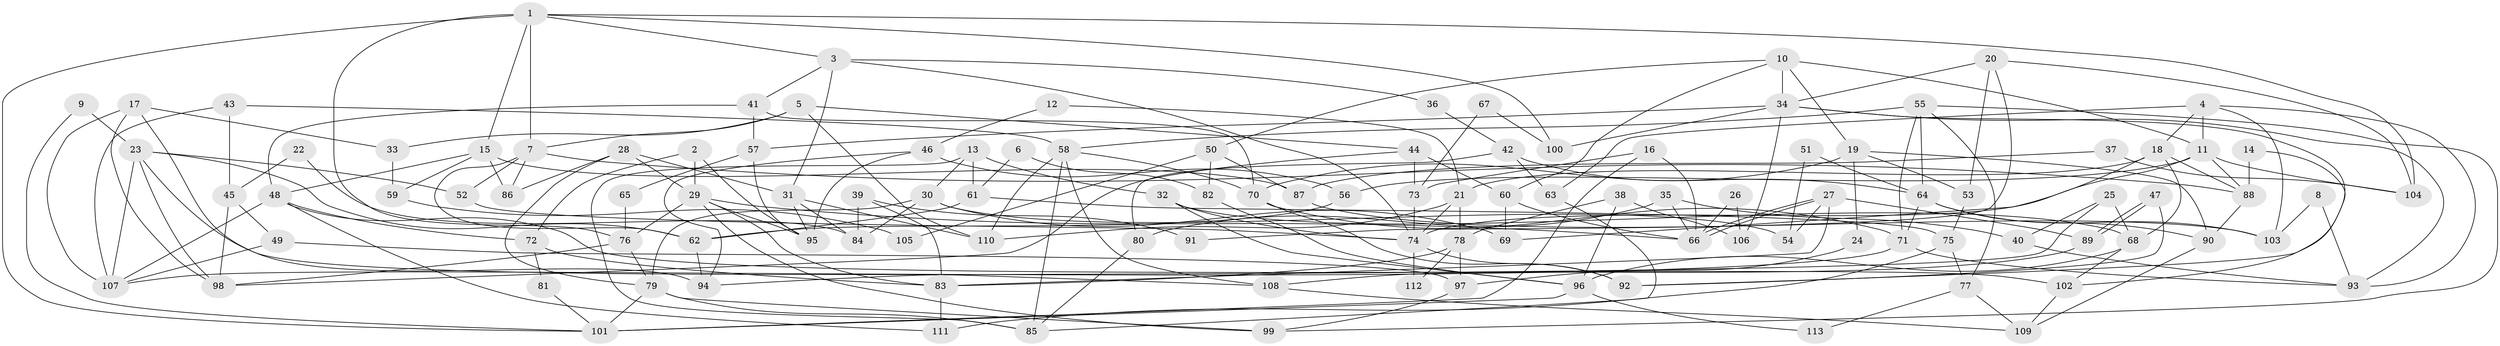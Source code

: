 // Generated by graph-tools (version 1.1) at 2025/36/03/09/25 02:36:23]
// undirected, 113 vertices, 226 edges
graph export_dot {
graph [start="1"]
  node [color=gray90,style=filled];
  1;
  2;
  3;
  4;
  5;
  6;
  7;
  8;
  9;
  10;
  11;
  12;
  13;
  14;
  15;
  16;
  17;
  18;
  19;
  20;
  21;
  22;
  23;
  24;
  25;
  26;
  27;
  28;
  29;
  30;
  31;
  32;
  33;
  34;
  35;
  36;
  37;
  38;
  39;
  40;
  41;
  42;
  43;
  44;
  45;
  46;
  47;
  48;
  49;
  50;
  51;
  52;
  53;
  54;
  55;
  56;
  57;
  58;
  59;
  60;
  61;
  62;
  63;
  64;
  65;
  66;
  67;
  68;
  69;
  70;
  71;
  72;
  73;
  74;
  75;
  76;
  77;
  78;
  79;
  80;
  81;
  82;
  83;
  84;
  85;
  86;
  87;
  88;
  89;
  90;
  91;
  92;
  93;
  94;
  95;
  96;
  97;
  98;
  99;
  100;
  101;
  102;
  103;
  104;
  105;
  106;
  107;
  108;
  109;
  110;
  111;
  112;
  113;
  1 -- 15;
  1 -- 3;
  1 -- 7;
  1 -- 76;
  1 -- 100;
  1 -- 101;
  1 -- 104;
  2 -- 95;
  2 -- 29;
  2 -- 72;
  3 -- 31;
  3 -- 74;
  3 -- 36;
  3 -- 41;
  4 -- 93;
  4 -- 11;
  4 -- 18;
  4 -- 63;
  4 -- 103;
  5 -- 7;
  5 -- 44;
  5 -- 33;
  5 -- 110;
  6 -- 61;
  6 -- 82;
  7 -- 52;
  7 -- 62;
  7 -- 86;
  7 -- 88;
  8 -- 93;
  8 -- 103;
  9 -- 23;
  9 -- 101;
  10 -- 19;
  10 -- 34;
  10 -- 11;
  10 -- 50;
  10 -- 60;
  11 -- 88;
  11 -- 56;
  11 -- 74;
  11 -- 104;
  12 -- 46;
  12 -- 21;
  13 -- 30;
  13 -- 32;
  13 -- 61;
  13 -- 85;
  14 -- 102;
  14 -- 88;
  15 -- 86;
  15 -- 48;
  15 -- 59;
  15 -- 87;
  16 -- 101;
  16 -- 66;
  16 -- 73;
  17 -- 107;
  17 -- 98;
  17 -- 33;
  17 -- 94;
  18 -- 68;
  18 -- 21;
  18 -- 69;
  18 -- 88;
  19 -- 53;
  19 -- 90;
  19 -- 24;
  19 -- 70;
  20 -- 104;
  20 -- 34;
  20 -- 53;
  20 -- 91;
  21 -- 110;
  21 -- 74;
  21 -- 78;
  22 -- 84;
  22 -- 45;
  23 -- 98;
  23 -- 108;
  23 -- 52;
  23 -- 62;
  23 -- 107;
  24 -- 97;
  25 -- 94;
  25 -- 68;
  25 -- 40;
  26 -- 66;
  26 -- 106;
  27 -- 83;
  27 -- 66;
  27 -- 66;
  27 -- 54;
  27 -- 89;
  28 -- 79;
  28 -- 29;
  28 -- 31;
  28 -- 86;
  29 -- 99;
  29 -- 95;
  29 -- 66;
  29 -- 76;
  29 -- 83;
  30 -- 79;
  30 -- 69;
  30 -- 54;
  30 -- 84;
  31 -- 110;
  31 -- 84;
  31 -- 95;
  32 -- 74;
  32 -- 96;
  32 -- 68;
  33 -- 59;
  34 -- 57;
  34 -- 92;
  34 -- 93;
  34 -- 100;
  34 -- 106;
  35 -- 80;
  35 -- 66;
  35 -- 40;
  36 -- 42;
  37 -- 104;
  37 -- 87;
  38 -- 96;
  38 -- 78;
  38 -- 106;
  39 -- 83;
  39 -- 84;
  39 -- 91;
  40 -- 93;
  41 -- 48;
  41 -- 57;
  41 -- 70;
  42 -- 63;
  42 -- 64;
  42 -- 80;
  43 -- 107;
  43 -- 58;
  43 -- 45;
  44 -- 60;
  44 -- 73;
  44 -- 98;
  45 -- 98;
  45 -- 49;
  46 -- 94;
  46 -- 56;
  46 -- 95;
  47 -- 89;
  47 -- 89;
  47 -- 92;
  48 -- 72;
  48 -- 107;
  48 -- 102;
  48 -- 111;
  49 -- 107;
  49 -- 97;
  50 -- 87;
  50 -- 82;
  50 -- 105;
  51 -- 54;
  51 -- 64;
  52 -- 74;
  53 -- 75;
  55 -- 64;
  55 -- 71;
  55 -- 58;
  55 -- 77;
  55 -- 99;
  56 -- 62;
  57 -- 95;
  57 -- 65;
  58 -- 70;
  58 -- 85;
  58 -- 108;
  58 -- 110;
  59 -- 105;
  60 -- 66;
  60 -- 69;
  61 -- 62;
  61 -- 75;
  62 -- 94;
  63 -- 85;
  64 -- 90;
  64 -- 71;
  64 -- 103;
  65 -- 76;
  67 -- 100;
  67 -- 73;
  68 -- 102;
  68 -- 96;
  70 -- 71;
  70 -- 92;
  71 -- 93;
  71 -- 107;
  72 -- 83;
  72 -- 81;
  73 -- 74;
  74 -- 92;
  74 -- 112;
  75 -- 111;
  75 -- 77;
  76 -- 79;
  76 -- 98;
  77 -- 109;
  77 -- 113;
  78 -- 97;
  78 -- 83;
  78 -- 112;
  79 -- 85;
  79 -- 99;
  79 -- 101;
  80 -- 85;
  81 -- 101;
  82 -- 96;
  83 -- 111;
  87 -- 103;
  88 -- 90;
  89 -- 108;
  90 -- 109;
  96 -- 101;
  96 -- 113;
  97 -- 99;
  102 -- 109;
  108 -- 109;
}
